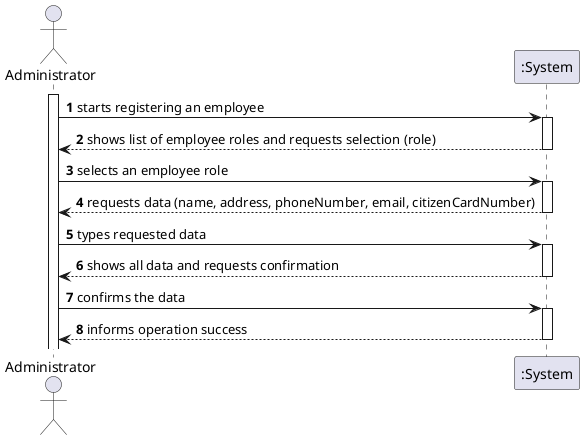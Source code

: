 @startuml
autonumber
scale 1
actor "Administrator" as ADMIN
participant ":System" as SYSTEM

'1
activate ADMIN
ADMIN -> SYSTEM : starts registering an employee

'2
activate SYSTEM
SYSTEM --> ADMIN : shows list of employee roles and requests selection (role)
deactivate SYSTEM

'3
ADMIN -> SYSTEM : selects an employee role

'4
activate SYSTEM
SYSTEM --> ADMIN : requests data (name, address, phoneNumber, email, citizenCardNumber)
deactivate SYSTEM

'5
ADMIN -> SYSTEM : types requested data

'6
activate SYSTEM
SYSTEM --> ADMIN : shows all data and requests confirmation
deactivate SYSTEM

'7
ADMIN -> SYSTEM : confirms the data

'8
activate SYSTEM
SYSTEM --> ADMIN: informs operation success
deactivate SYSTEM

@enduml